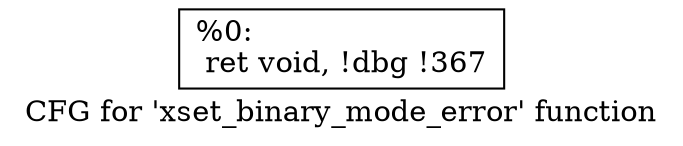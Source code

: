 digraph "CFG for 'xset_binary_mode_error' function" {
	label="CFG for 'xset_binary_mode_error' function";

	Node0x1466060 [shape=record,label="{%0:\l  ret void, !dbg !367\l}"];
}
